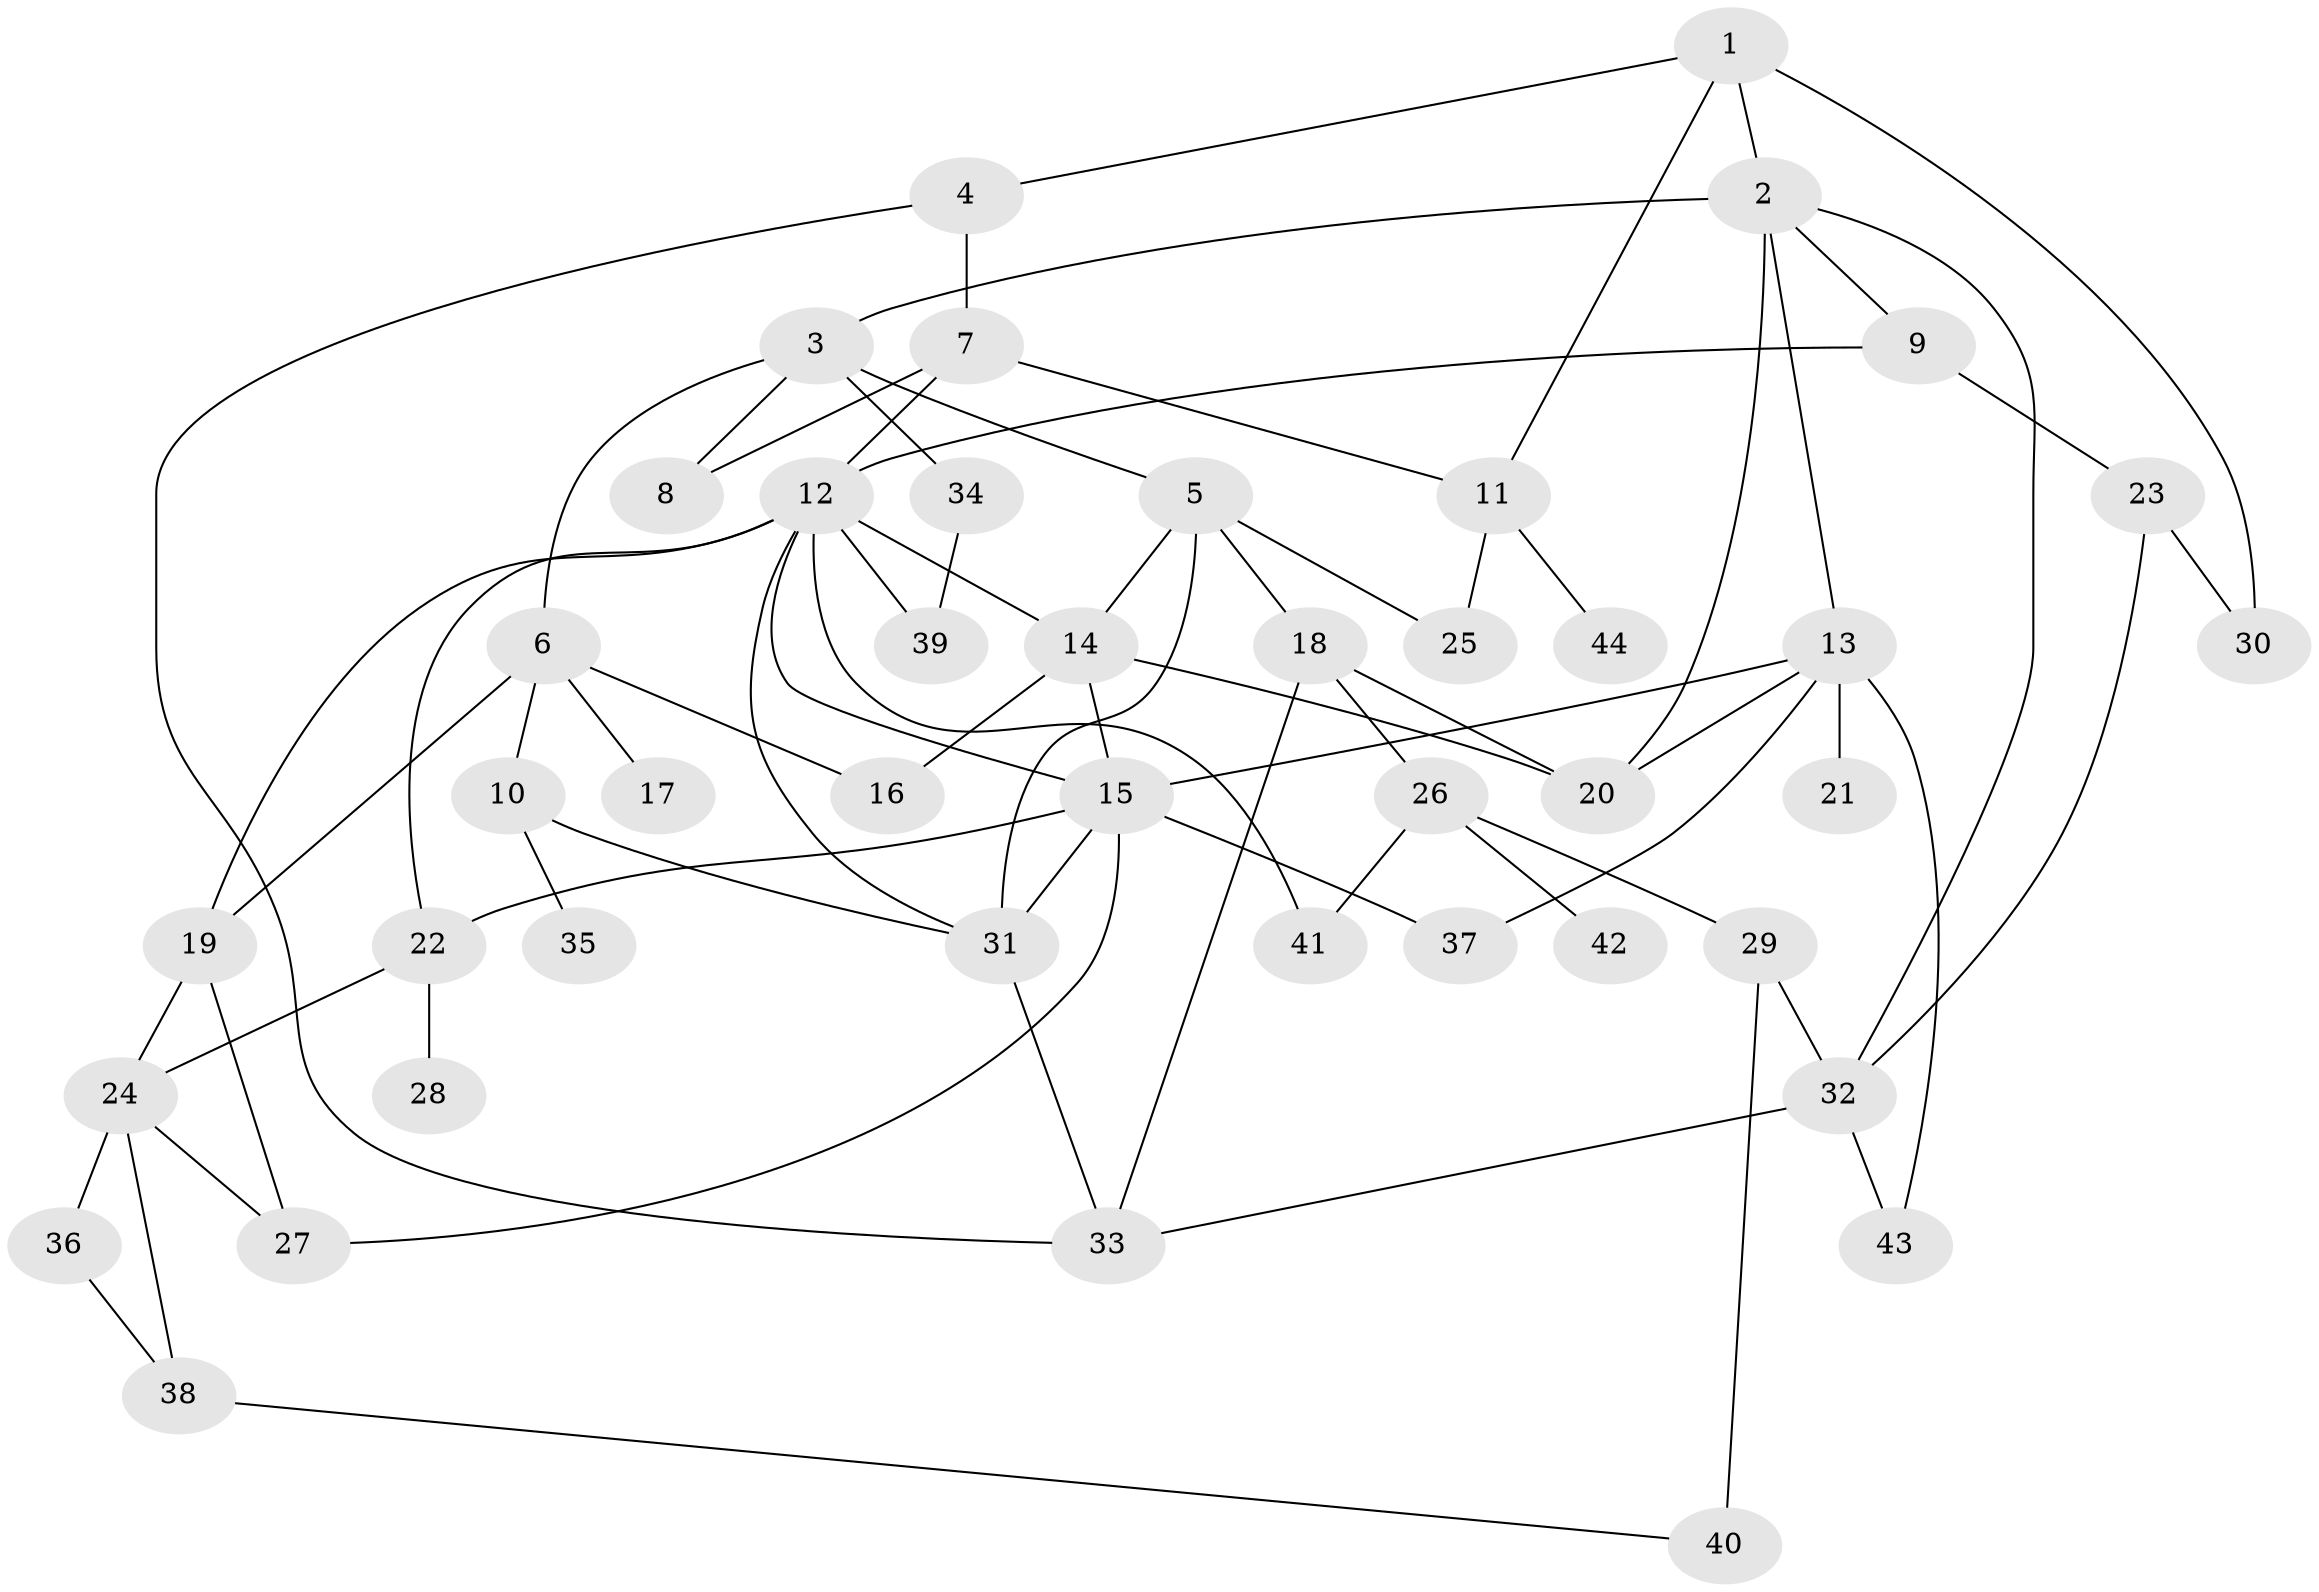 // original degree distribution, {5: 0.13636363636363635, 6: 0.022727272727272728, 3: 0.14772727272727273, 2: 0.2727272727272727, 4: 0.13636363636363635, 1: 0.2727272727272727, 7: 0.011363636363636364}
// Generated by graph-tools (version 1.1) at 2025/48/03/04/25 22:48:53]
// undirected, 44 vertices, 74 edges
graph export_dot {
  node [color=gray90,style=filled];
  1;
  2;
  3;
  4;
  5;
  6;
  7;
  8;
  9;
  10;
  11;
  12;
  13;
  14;
  15;
  16;
  17;
  18;
  19;
  20;
  21;
  22;
  23;
  24;
  25;
  26;
  27;
  28;
  29;
  30;
  31;
  32;
  33;
  34;
  35;
  36;
  37;
  38;
  39;
  40;
  41;
  42;
  43;
  44;
  1 -- 2 [weight=1.0];
  1 -- 4 [weight=1.0];
  1 -- 11 [weight=1.0];
  1 -- 30 [weight=1.0];
  2 -- 3 [weight=1.0];
  2 -- 9 [weight=1.0];
  2 -- 13 [weight=1.0];
  2 -- 20 [weight=1.0];
  2 -- 32 [weight=1.0];
  3 -- 5 [weight=1.0];
  3 -- 6 [weight=1.0];
  3 -- 8 [weight=1.0];
  3 -- 34 [weight=1.0];
  4 -- 7 [weight=1.0];
  4 -- 33 [weight=1.0];
  5 -- 14 [weight=1.0];
  5 -- 18 [weight=1.0];
  5 -- 25 [weight=1.0];
  5 -- 31 [weight=1.0];
  6 -- 10 [weight=1.0];
  6 -- 16 [weight=1.0];
  6 -- 17 [weight=1.0];
  6 -- 19 [weight=1.0];
  7 -- 8 [weight=1.0];
  7 -- 11 [weight=1.0];
  7 -- 12 [weight=1.0];
  9 -- 12 [weight=1.0];
  9 -- 23 [weight=1.0];
  10 -- 31 [weight=1.0];
  10 -- 35 [weight=1.0];
  11 -- 25 [weight=1.0];
  11 -- 44 [weight=1.0];
  12 -- 14 [weight=1.0];
  12 -- 15 [weight=1.0];
  12 -- 19 [weight=1.0];
  12 -- 22 [weight=1.0];
  12 -- 31 [weight=1.0];
  12 -- 39 [weight=1.0];
  12 -- 41 [weight=1.0];
  13 -- 15 [weight=1.0];
  13 -- 20 [weight=1.0];
  13 -- 21 [weight=1.0];
  13 -- 37 [weight=1.0];
  13 -- 43 [weight=1.0];
  14 -- 15 [weight=1.0];
  14 -- 16 [weight=1.0];
  14 -- 20 [weight=1.0];
  15 -- 22 [weight=1.0];
  15 -- 27 [weight=1.0];
  15 -- 31 [weight=2.0];
  15 -- 37 [weight=1.0];
  18 -- 20 [weight=1.0];
  18 -- 26 [weight=1.0];
  18 -- 33 [weight=1.0];
  19 -- 24 [weight=1.0];
  19 -- 27 [weight=1.0];
  22 -- 24 [weight=1.0];
  22 -- 28 [weight=1.0];
  23 -- 30 [weight=1.0];
  23 -- 32 [weight=1.0];
  24 -- 27 [weight=1.0];
  24 -- 36 [weight=1.0];
  24 -- 38 [weight=1.0];
  26 -- 29 [weight=1.0];
  26 -- 41 [weight=1.0];
  26 -- 42 [weight=1.0];
  29 -- 32 [weight=1.0];
  29 -- 40 [weight=2.0];
  31 -- 33 [weight=1.0];
  32 -- 33 [weight=1.0];
  32 -- 43 [weight=1.0];
  34 -- 39 [weight=1.0];
  36 -- 38 [weight=1.0];
  38 -- 40 [weight=1.0];
}
